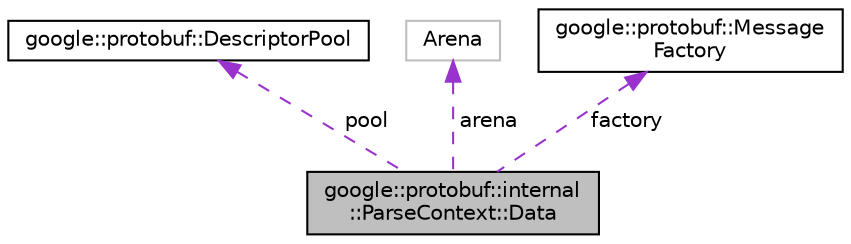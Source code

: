 digraph "google::protobuf::internal::ParseContext::Data"
{
 // LATEX_PDF_SIZE
  edge [fontname="Helvetica",fontsize="10",labelfontname="Helvetica",labelfontsize="10"];
  node [fontname="Helvetica",fontsize="10",shape=record];
  Node1 [label="google::protobuf::internal\l::ParseContext::Data",height=0.2,width=0.4,color="black", fillcolor="grey75", style="filled", fontcolor="black",tooltip=" "];
  Node2 -> Node1 [dir="back",color="darkorchid3",fontsize="10",style="dashed",label=" pool" ,fontname="Helvetica"];
  Node2 [label="google::protobuf::DescriptorPool",height=0.2,width=0.4,color="black", fillcolor="white", style="filled",URL="$classgoogle_1_1protobuf_1_1DescriptorPool.html",tooltip=" "];
  Node3 -> Node1 [dir="back",color="darkorchid3",fontsize="10",style="dashed",label=" arena" ,fontname="Helvetica"];
  Node3 [label="Arena",height=0.2,width=0.4,color="grey75", fillcolor="white", style="filled",tooltip=" "];
  Node4 -> Node1 [dir="back",color="darkorchid3",fontsize="10",style="dashed",label=" factory" ,fontname="Helvetica"];
  Node4 [label="google::protobuf::Message\lFactory",height=0.2,width=0.4,color="black", fillcolor="white", style="filled",URL="$classgoogle_1_1protobuf_1_1MessageFactory.html",tooltip=" "];
}
